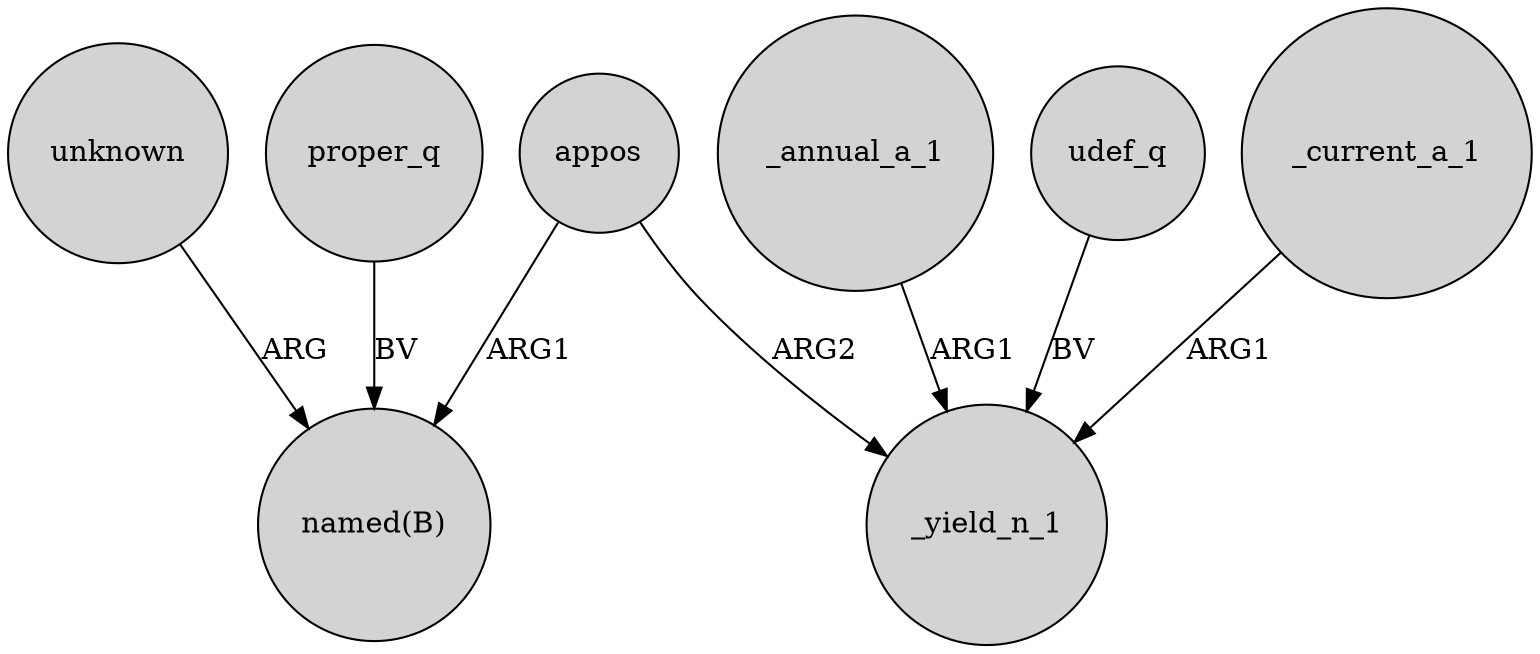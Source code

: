 digraph {
	node [shape=circle style=filled]
	unknown -> "named(B)" [label=ARG]
	proper_q -> "named(B)" [label=BV]
	appos -> "named(B)" [label=ARG1]
	_annual_a_1 -> _yield_n_1 [label=ARG1]
	appos -> _yield_n_1 [label=ARG2]
	udef_q -> _yield_n_1 [label=BV]
	_current_a_1 -> _yield_n_1 [label=ARG1]
}
